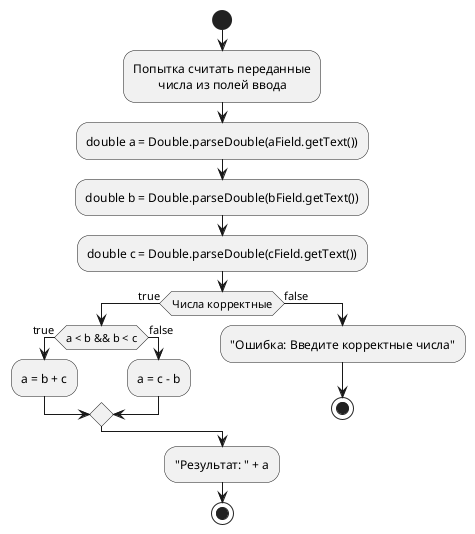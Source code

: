 @startuml
start
:Попытка считать переданные
        числа из полей ввода;
:double a = Double.parseDouble(aField.getText());
:double b = Double.parseDouble(bField.getText());
:double c = Double.parseDouble(cField.getText());
if (Числа корректные) then (true)
    if (a < b && b < c) then (true)
     :a = b + c;
    else (false)
     :a = c - b;
    endif
else (false)
  :"Ошибка: Введите корректные числа";
  stop
endif
:"Результат: " + a;
stop
@enduml
